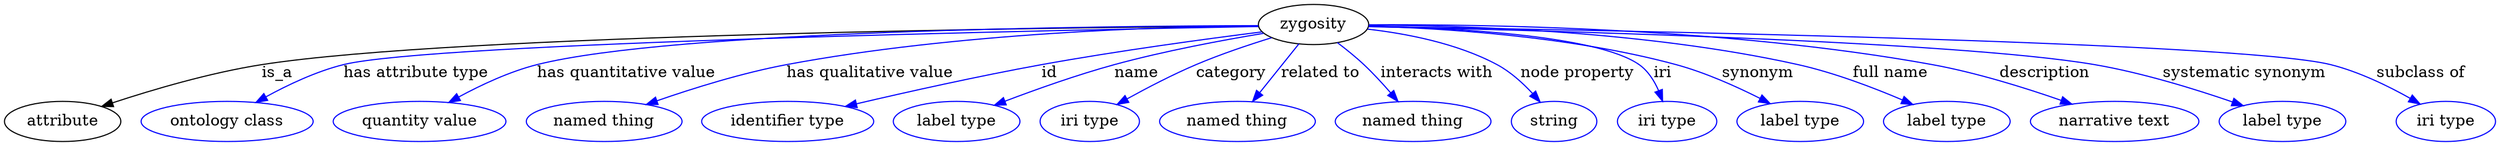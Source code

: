 digraph {
	graph [bb="0,0,1801,122"];
	node [label="\N"];
	zygosity	[height=0.5,
		label=zygosity,
		pos="945.57,104",
		width=1.1132];
	attribute	[height=0.5,
		pos="39.574,18",
		width=1.0993];
	zygosity -> attribute	[label=is_a,
		lp="209.85,61",
		pos="e,68.497,30.529 905.26,102.37 770.43,100.08 335.94,91.053 198.02,68 156.12,60.997 109.89,45.791 78.238,34.164"];
	"has attribute type"	[color=blue,
		height=0.5,
		label="ontology class",
		pos="158.57,18",
		width=1.6931];
	zygosity -> "has attribute type"	[color=blue,
		label="has attribute type",
		lp="311.78,61",
		pos="e,184.18,34.438 905.55,102.96 778.59,102.53 386.03,98.679 263.16,68 238.64,61.878 212.91,49.906 193.11,39.329",
		style=solid];
	"has quantitative value"	[color=blue,
		height=0.5,
		label="quantity value",
		pos="297.57,18",
		width=1.6792];
	zygosity -> "has quantitative value"	[color=blue,
		label="has quantitative value",
		lp="462.61,61",
		pos="e,323.03,34.337 905.42,102.36 796.42,100.32 496.82,92.583 401.5,68 377.16,61.721 351.59,49.747 331.91,39.208",
		style=solid];
	"has qualitative value"	[color=blue,
		height=0.5,
		label="named thing",
		pos="430.57,18",
		width=1.5019];
	zygosity -> "has qualitative value"	[color=blue,
		label="has qualitative value",
		lp="634.11,61",
		pos="e,463.3,32.4 905.52,102.2 837.28,100.17 694.39,93.035 576.5,68 540.69,60.394 501.41,46.894 472.63,35.987",
		style=solid];
	id	[color=blue,
		height=0.5,
		label="identifier type",
		pos="562.57,18",
		width=1.652];
	zygosity -> id	[color=blue,
		label=id,
		lp="759.02,61",
		pos="e,604.65,30.783 908.44,97.086 869.48,90.689 806.54,79.81 752.68,68 705.62,57.679 652.56,43.815 614.48,33.468",
		style=solid];
	name	[color=blue,
		height=0.5,
		label="label type",
		pos="684.57,18",
		width=1.2425];
	zygosity -> name	[color=blue,
		label=name,
		lp="819.73,61",
		pos="e,713.15,32.081 909.74,95.642 880.93,89.364 839.58,79.536 804.26,68 776.31,58.871 745.63,46.26 722.34,36.117",
		style=solid];
	category	[color=blue,
		height=0.5,
		label="iri type",
		pos="782.57,18",
		width=0.9834];
	zygosity -> category	[color=blue,
		label=category,
		lp="886.67,61",
		pos="e,803.08,32.789 915.81,91.76 899.72,85.365 879.66,76.876 862.38,68 845.13,59.143 826.64,47.905 811.8,38.426",
		style=solid];
	"related to"	[color=blue,
		height=0.5,
		label="named thing",
		pos="889.57,18",
		width=1.5019];
	zygosity -> "related to"	[color=blue,
		label="related to",
		lp="947.81,61",
		pos="e,900.81,35.849 934.51,86.404 926.51,74.403 915.55,57.968 906.46,44.331",
		style=solid];
	"interacts with"	[color=blue,
		height=0.5,
		label="named thing",
		pos="1015.6,18",
		width=1.5019];
	zygosity -> "interacts with"	[color=blue,
		label="interacts with",
		lp="1026.5,61",
		pos="e,1003.2,35.597 960.51,87.214 965.98,81.283 972.16,74.422 977.57,68 984.09,60.261 990.95,51.599 997.01,43.735",
		style=solid];
	"node property"	[color=blue,
		height=0.5,
		label=string,
		pos="1117.6,18",
		width=0.8403];
	zygosity -> "node property"	[color=blue,
		label="node property",
		lp="1126.6,61",
		pos="e,1105.5,34.808 983.04,97.441 1008.5,92.481 1042.2,83.523 1068.6,68 1079.8,61.4 1090.3,51.616 1098.7,42.524",
		style=solid];
	iri	[color=blue,
		height=0.5,
		label="iri type",
		pos="1201.6,18",
		width=0.9834];
	zygosity -> iri	[color=blue,
		label=iri,
		lp="1189.8,61",
		pos="e,1195,35.785 985.21,100.66 1041.2,96.718 1139.8,87.225 1169.6,68 1178.3,62.353 1185.2,53.381 1190.3,44.648",
		style=solid];
	synonym	[color=blue,
		height=0.5,
		label="label type",
		pos="1299.6,18",
		width=1.2425];
	zygosity -> synonym	[color=blue,
		label=synonym,
		lp="1260.2,61",
		pos="e,1275.8,33.344 985.57,101.41 1036.3,98.516 1126.1,90.418 1199.6,68 1223.1,60.821 1247.9,48.68 1267,38.28",
		style=solid];
	"full name"	[color=blue,
		height=0.5,
		label="label type",
		pos="1406.6,18",
		width=1.2425];
	zygosity -> "full name"	[color=blue,
		label="full name",
		lp="1356.2,61",
		pos="e,1380.4,32.606 985.7,102.73 1050.6,101.44 1182.1,95.332 1289.6,68 1318,60.782 1348.4,47.838 1371.2,37.066",
		style=solid];
	description	[color=blue,
		height=0.5,
		label="narrative text",
		pos="1526.6,18",
		width=1.5834];
	zygosity -> description	[color=blue,
		label=description,
		lp="1465.7,61",
		pos="e,1494.4,32.916 985.9,103.25 1064.1,102.97 1241.3,98.641 1386.6,68 1420.6,60.819 1457.7,47.575 1485.2,36.664",
		style=solid];
	"systematic synonym"	[color=blue,
		height=0.5,
		label="label type",
		pos="1646.6,18",
		width=1.2425];
	zygosity -> "systematic synonym"	[color=blue,
		label="systematic synonym",
		lp="1611.5,61",
		pos="e,1616.7,31.586 985.6,101.83 1095.8,98.395 1401.8,87.344 1500.6,68 1537.7,60.729 1578.4,46.525 1607.4,35.274",
		style=solid];
	"subclass of"	[color=blue,
		height=0.5,
		label="iri type",
		pos="1765.6,18",
		width=0.9834];
	zygosity -> "subclass of"	[color=blue,
		label="subclass of",
		lp="1737.5,61",
		pos="e,1745.2,33.073 985.92,103.35 1118.8,104.15 1541.7,103.73 1672.6,68 1695.4,61.779 1718.9,49.322 1736.6,38.526",
		style=solid];
}
